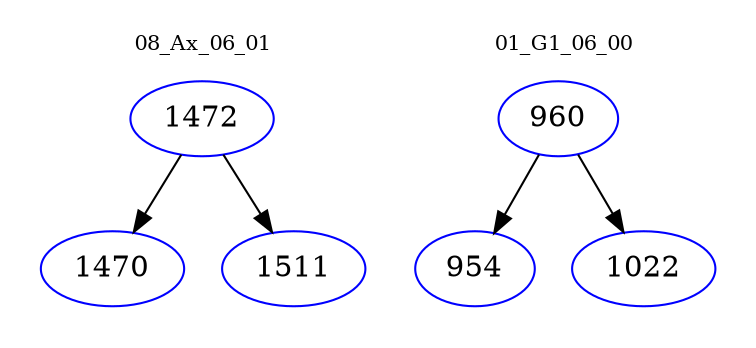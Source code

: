 digraph{
subgraph cluster_0 {
color = white
label = "08_Ax_06_01";
fontsize=10;
T0_1472 [label="1472", color="blue"]
T0_1472 -> T0_1470 [color="black"]
T0_1470 [label="1470", color="blue"]
T0_1472 -> T0_1511 [color="black"]
T0_1511 [label="1511", color="blue"]
}
subgraph cluster_1 {
color = white
label = "01_G1_06_00";
fontsize=10;
T1_960 [label="960", color="blue"]
T1_960 -> T1_954 [color="black"]
T1_954 [label="954", color="blue"]
T1_960 -> T1_1022 [color="black"]
T1_1022 [label="1022", color="blue"]
}
}
